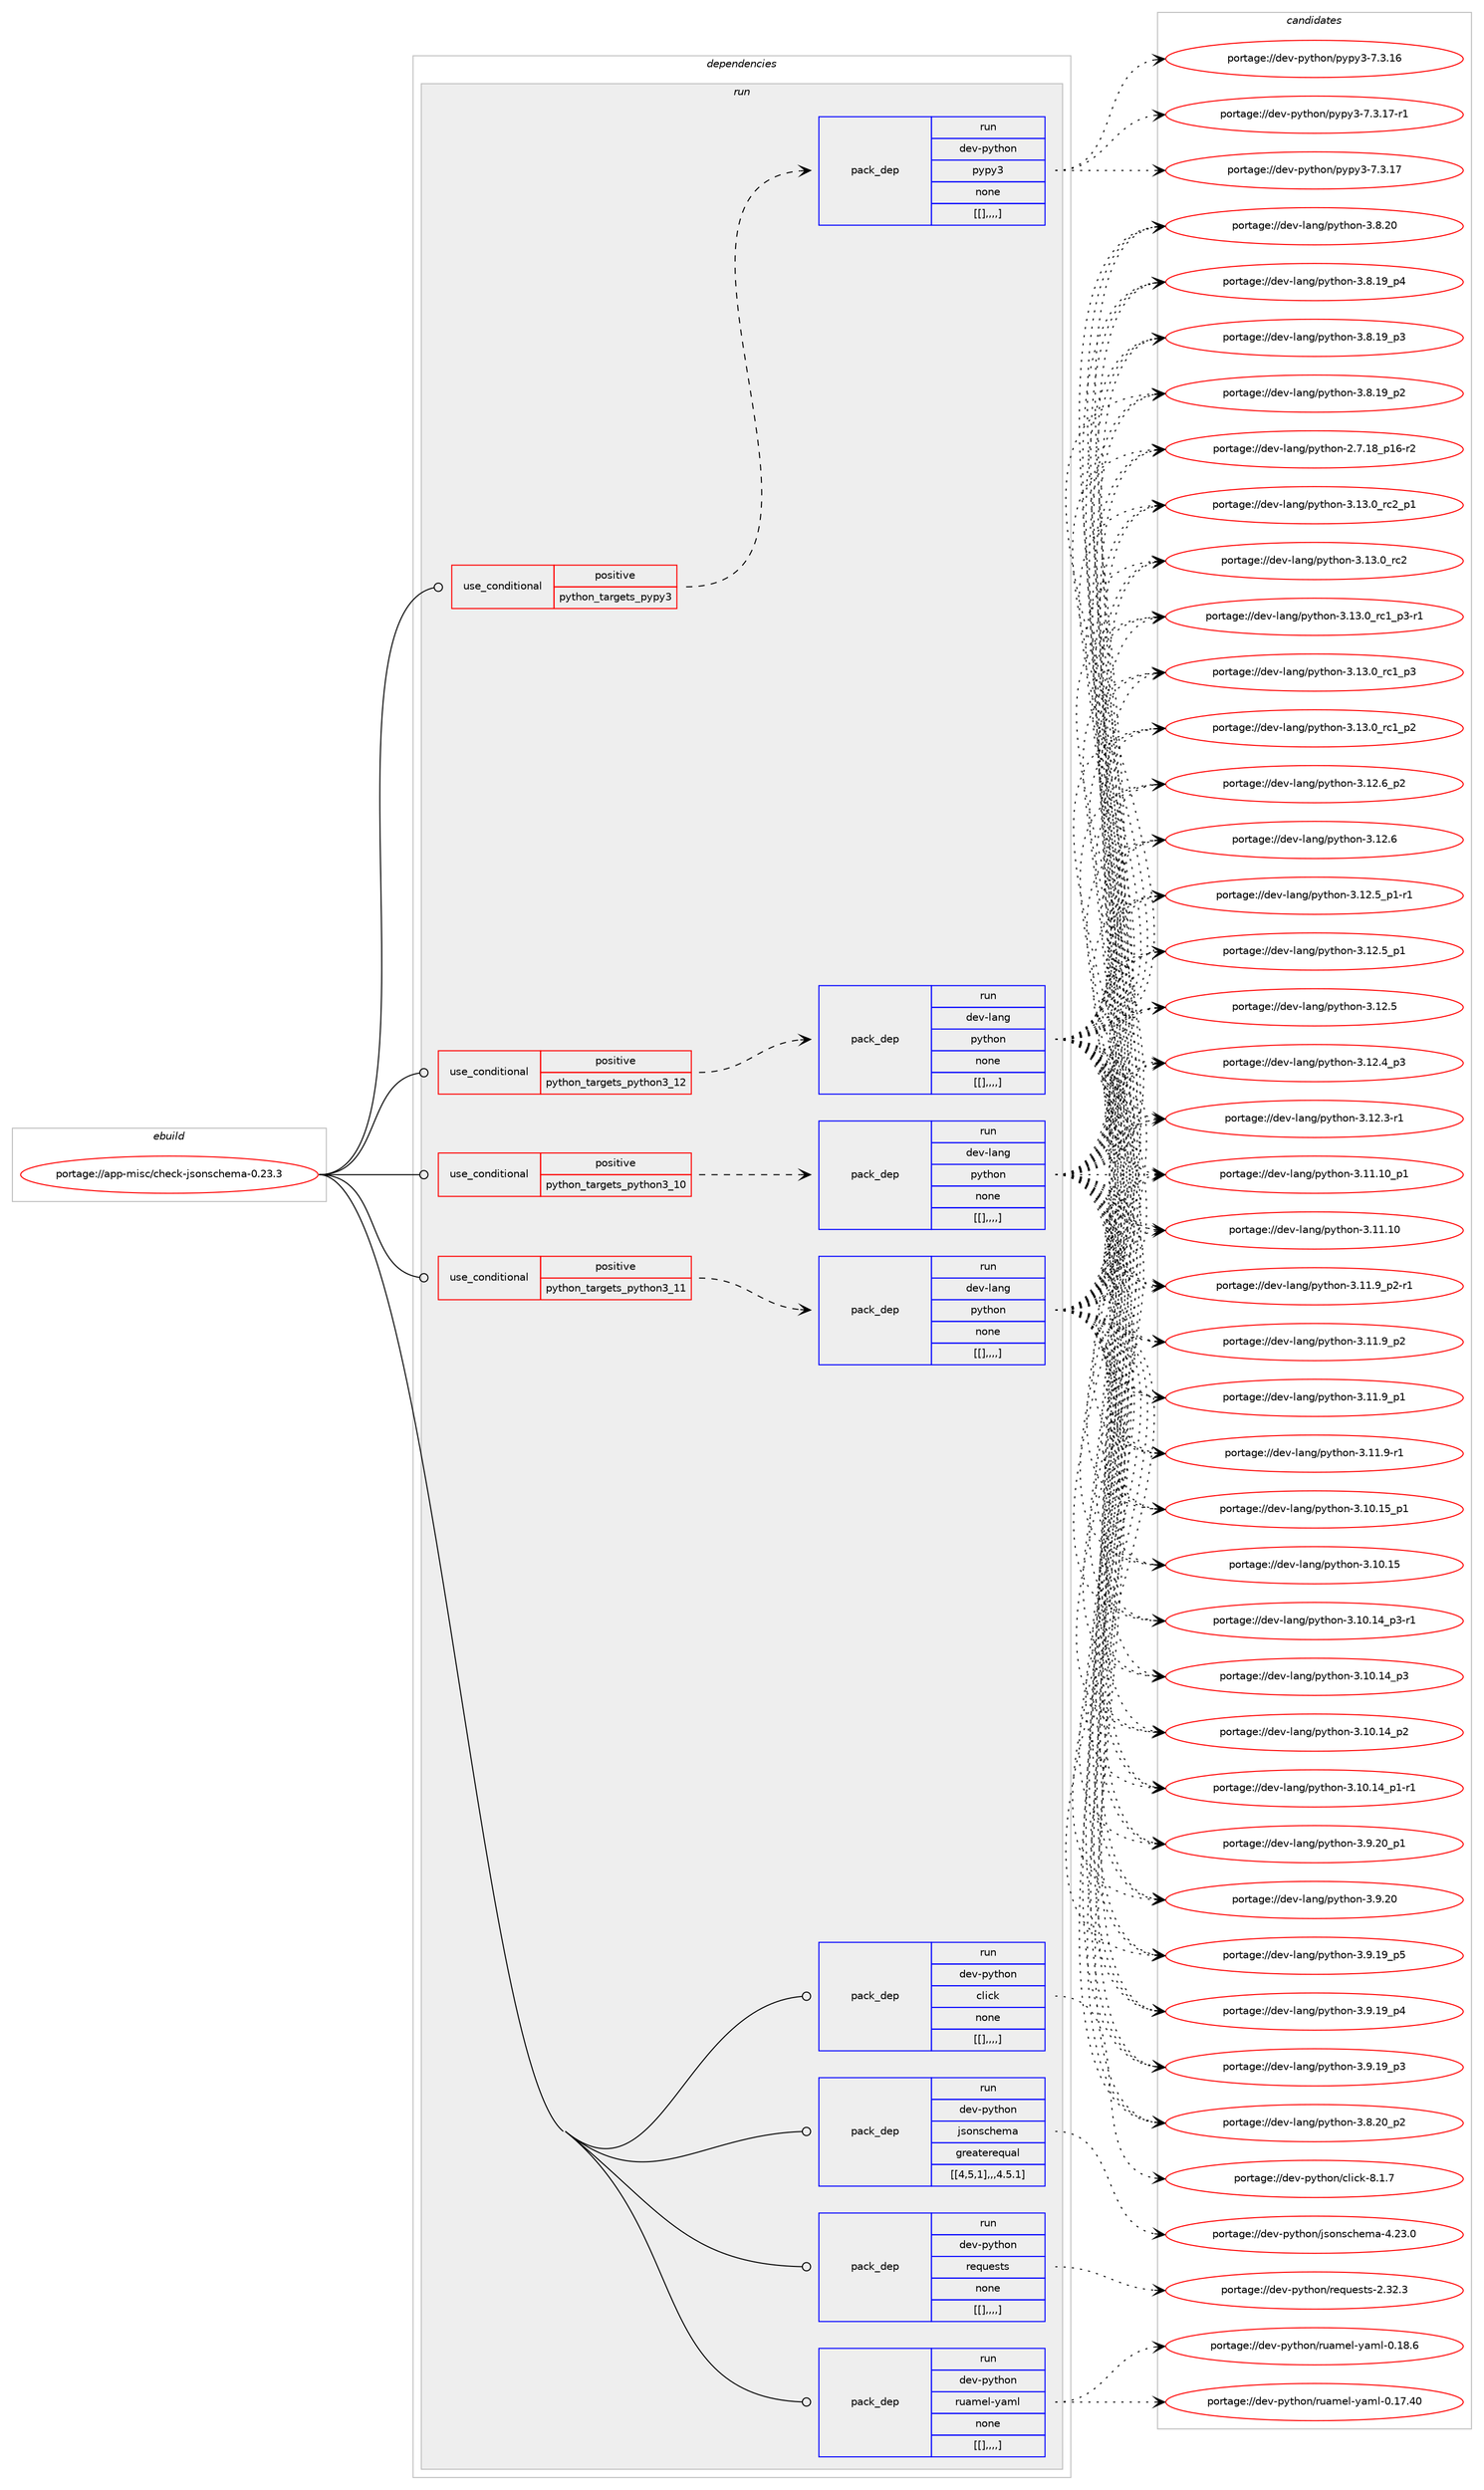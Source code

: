 digraph prolog {

# *************
# Graph options
# *************

newrank=true;
concentrate=true;
compound=true;
graph [rankdir=LR,fontname=Helvetica,fontsize=10,ranksep=1.5];#, ranksep=2.5, nodesep=0.2];
edge  [arrowhead=vee];
node  [fontname=Helvetica,fontsize=10];

# **********
# The ebuild
# **********

subgraph cluster_leftcol {
color=gray;
label=<<i>ebuild</i>>;
id [label="portage://app-misc/check-jsonschema-0.23.3", color=red, width=4, href="../app-misc/check-jsonschema-0.23.3.svg"];
}

# ****************
# The dependencies
# ****************

subgraph cluster_midcol {
color=gray;
label=<<i>dependencies</i>>;
subgraph cluster_compile {
fillcolor="#eeeeee";
style=filled;
label=<<i>compile</i>>;
}
subgraph cluster_compileandrun {
fillcolor="#eeeeee";
style=filled;
label=<<i>compile and run</i>>;
}
subgraph cluster_run {
fillcolor="#eeeeee";
style=filled;
label=<<i>run</i>>;
subgraph cond12003 {
dependency40801 [label=<<TABLE BORDER="0" CELLBORDER="1" CELLSPACING="0" CELLPADDING="4"><TR><TD ROWSPAN="3" CELLPADDING="10">use_conditional</TD></TR><TR><TD>positive</TD></TR><TR><TD>python_targets_pypy3</TD></TR></TABLE>>, shape=none, color=red];
subgraph pack28410 {
dependency40802 [label=<<TABLE BORDER="0" CELLBORDER="1" CELLSPACING="0" CELLPADDING="4" WIDTH="220"><TR><TD ROWSPAN="6" CELLPADDING="30">pack_dep</TD></TR><TR><TD WIDTH="110">run</TD></TR><TR><TD>dev-python</TD></TR><TR><TD>pypy3</TD></TR><TR><TD>none</TD></TR><TR><TD>[[],,,,]</TD></TR></TABLE>>, shape=none, color=blue];
}
dependency40801:e -> dependency40802:w [weight=20,style="dashed",arrowhead="vee"];
}
id:e -> dependency40801:w [weight=20,style="solid",arrowhead="odot"];
subgraph cond12004 {
dependency40803 [label=<<TABLE BORDER="0" CELLBORDER="1" CELLSPACING="0" CELLPADDING="4"><TR><TD ROWSPAN="3" CELLPADDING="10">use_conditional</TD></TR><TR><TD>positive</TD></TR><TR><TD>python_targets_python3_10</TD></TR></TABLE>>, shape=none, color=red];
subgraph pack28411 {
dependency40804 [label=<<TABLE BORDER="0" CELLBORDER="1" CELLSPACING="0" CELLPADDING="4" WIDTH="220"><TR><TD ROWSPAN="6" CELLPADDING="30">pack_dep</TD></TR><TR><TD WIDTH="110">run</TD></TR><TR><TD>dev-lang</TD></TR><TR><TD>python</TD></TR><TR><TD>none</TD></TR><TR><TD>[[],,,,]</TD></TR></TABLE>>, shape=none, color=blue];
}
dependency40803:e -> dependency40804:w [weight=20,style="dashed",arrowhead="vee"];
}
id:e -> dependency40803:w [weight=20,style="solid",arrowhead="odot"];
subgraph cond12005 {
dependency40805 [label=<<TABLE BORDER="0" CELLBORDER="1" CELLSPACING="0" CELLPADDING="4"><TR><TD ROWSPAN="3" CELLPADDING="10">use_conditional</TD></TR><TR><TD>positive</TD></TR><TR><TD>python_targets_python3_11</TD></TR></TABLE>>, shape=none, color=red];
subgraph pack28412 {
dependency40806 [label=<<TABLE BORDER="0" CELLBORDER="1" CELLSPACING="0" CELLPADDING="4" WIDTH="220"><TR><TD ROWSPAN="6" CELLPADDING="30">pack_dep</TD></TR><TR><TD WIDTH="110">run</TD></TR><TR><TD>dev-lang</TD></TR><TR><TD>python</TD></TR><TR><TD>none</TD></TR><TR><TD>[[],,,,]</TD></TR></TABLE>>, shape=none, color=blue];
}
dependency40805:e -> dependency40806:w [weight=20,style="dashed",arrowhead="vee"];
}
id:e -> dependency40805:w [weight=20,style="solid",arrowhead="odot"];
subgraph cond12006 {
dependency40807 [label=<<TABLE BORDER="0" CELLBORDER="1" CELLSPACING="0" CELLPADDING="4"><TR><TD ROWSPAN="3" CELLPADDING="10">use_conditional</TD></TR><TR><TD>positive</TD></TR><TR><TD>python_targets_python3_12</TD></TR></TABLE>>, shape=none, color=red];
subgraph pack28413 {
dependency40808 [label=<<TABLE BORDER="0" CELLBORDER="1" CELLSPACING="0" CELLPADDING="4" WIDTH="220"><TR><TD ROWSPAN="6" CELLPADDING="30">pack_dep</TD></TR><TR><TD WIDTH="110">run</TD></TR><TR><TD>dev-lang</TD></TR><TR><TD>python</TD></TR><TR><TD>none</TD></TR><TR><TD>[[],,,,]</TD></TR></TABLE>>, shape=none, color=blue];
}
dependency40807:e -> dependency40808:w [weight=20,style="dashed",arrowhead="vee"];
}
id:e -> dependency40807:w [weight=20,style="solid",arrowhead="odot"];
subgraph pack28414 {
dependency40809 [label=<<TABLE BORDER="0" CELLBORDER="1" CELLSPACING="0" CELLPADDING="4" WIDTH="220"><TR><TD ROWSPAN="6" CELLPADDING="30">pack_dep</TD></TR><TR><TD WIDTH="110">run</TD></TR><TR><TD>dev-python</TD></TR><TR><TD>click</TD></TR><TR><TD>none</TD></TR><TR><TD>[[],,,,]</TD></TR></TABLE>>, shape=none, color=blue];
}
id:e -> dependency40809:w [weight=20,style="solid",arrowhead="odot"];
subgraph pack28415 {
dependency40810 [label=<<TABLE BORDER="0" CELLBORDER="1" CELLSPACING="0" CELLPADDING="4" WIDTH="220"><TR><TD ROWSPAN="6" CELLPADDING="30">pack_dep</TD></TR><TR><TD WIDTH="110">run</TD></TR><TR><TD>dev-python</TD></TR><TR><TD>jsonschema</TD></TR><TR><TD>greaterequal</TD></TR><TR><TD>[[4,5,1],,,4.5.1]</TD></TR></TABLE>>, shape=none, color=blue];
}
id:e -> dependency40810:w [weight=20,style="solid",arrowhead="odot"];
subgraph pack28416 {
dependency40811 [label=<<TABLE BORDER="0" CELLBORDER="1" CELLSPACING="0" CELLPADDING="4" WIDTH="220"><TR><TD ROWSPAN="6" CELLPADDING="30">pack_dep</TD></TR><TR><TD WIDTH="110">run</TD></TR><TR><TD>dev-python</TD></TR><TR><TD>requests</TD></TR><TR><TD>none</TD></TR><TR><TD>[[],,,,]</TD></TR></TABLE>>, shape=none, color=blue];
}
id:e -> dependency40811:w [weight=20,style="solid",arrowhead="odot"];
subgraph pack28417 {
dependency40812 [label=<<TABLE BORDER="0" CELLBORDER="1" CELLSPACING="0" CELLPADDING="4" WIDTH="220"><TR><TD ROWSPAN="6" CELLPADDING="30">pack_dep</TD></TR><TR><TD WIDTH="110">run</TD></TR><TR><TD>dev-python</TD></TR><TR><TD>ruamel-yaml</TD></TR><TR><TD>none</TD></TR><TR><TD>[[],,,,]</TD></TR></TABLE>>, shape=none, color=blue];
}
id:e -> dependency40812:w [weight=20,style="solid",arrowhead="odot"];
}
}

# **************
# The candidates
# **************

subgraph cluster_choices {
rank=same;
color=gray;
label=<<i>candidates</i>>;

subgraph choice28410 {
color=black;
nodesep=1;
choice100101118451121211161041111104711212111212151455546514649554511449 [label="portage://dev-python/pypy3-7.3.17-r1", color=red, width=4,href="../dev-python/pypy3-7.3.17-r1.svg"];
choice10010111845112121116104111110471121211121215145554651464955 [label="portage://dev-python/pypy3-7.3.17", color=red, width=4,href="../dev-python/pypy3-7.3.17.svg"];
choice10010111845112121116104111110471121211121215145554651464954 [label="portage://dev-python/pypy3-7.3.16", color=red, width=4,href="../dev-python/pypy3-7.3.16.svg"];
dependency40802:e -> choice100101118451121211161041111104711212111212151455546514649554511449:w [style=dotted,weight="100"];
dependency40802:e -> choice10010111845112121116104111110471121211121215145554651464955:w [style=dotted,weight="100"];
dependency40802:e -> choice10010111845112121116104111110471121211121215145554651464954:w [style=dotted,weight="100"];
}
subgraph choice28411 {
color=black;
nodesep=1;
choice100101118451089711010347112121116104111110455146495146489511499509511249 [label="portage://dev-lang/python-3.13.0_rc2_p1", color=red, width=4,href="../dev-lang/python-3.13.0_rc2_p1.svg"];
choice10010111845108971101034711212111610411111045514649514648951149950 [label="portage://dev-lang/python-3.13.0_rc2", color=red, width=4,href="../dev-lang/python-3.13.0_rc2.svg"];
choice1001011184510897110103471121211161041111104551464951464895114994995112514511449 [label="portage://dev-lang/python-3.13.0_rc1_p3-r1", color=red, width=4,href="../dev-lang/python-3.13.0_rc1_p3-r1.svg"];
choice100101118451089711010347112121116104111110455146495146489511499499511251 [label="portage://dev-lang/python-3.13.0_rc1_p3", color=red, width=4,href="../dev-lang/python-3.13.0_rc1_p3.svg"];
choice100101118451089711010347112121116104111110455146495146489511499499511250 [label="portage://dev-lang/python-3.13.0_rc1_p2", color=red, width=4,href="../dev-lang/python-3.13.0_rc1_p2.svg"];
choice100101118451089711010347112121116104111110455146495046549511250 [label="portage://dev-lang/python-3.12.6_p2", color=red, width=4,href="../dev-lang/python-3.12.6_p2.svg"];
choice10010111845108971101034711212111610411111045514649504654 [label="portage://dev-lang/python-3.12.6", color=red, width=4,href="../dev-lang/python-3.12.6.svg"];
choice1001011184510897110103471121211161041111104551464950465395112494511449 [label="portage://dev-lang/python-3.12.5_p1-r1", color=red, width=4,href="../dev-lang/python-3.12.5_p1-r1.svg"];
choice100101118451089711010347112121116104111110455146495046539511249 [label="portage://dev-lang/python-3.12.5_p1", color=red, width=4,href="../dev-lang/python-3.12.5_p1.svg"];
choice10010111845108971101034711212111610411111045514649504653 [label="portage://dev-lang/python-3.12.5", color=red, width=4,href="../dev-lang/python-3.12.5.svg"];
choice100101118451089711010347112121116104111110455146495046529511251 [label="portage://dev-lang/python-3.12.4_p3", color=red, width=4,href="../dev-lang/python-3.12.4_p3.svg"];
choice100101118451089711010347112121116104111110455146495046514511449 [label="portage://dev-lang/python-3.12.3-r1", color=red, width=4,href="../dev-lang/python-3.12.3-r1.svg"];
choice10010111845108971101034711212111610411111045514649494649489511249 [label="portage://dev-lang/python-3.11.10_p1", color=red, width=4,href="../dev-lang/python-3.11.10_p1.svg"];
choice1001011184510897110103471121211161041111104551464949464948 [label="portage://dev-lang/python-3.11.10", color=red, width=4,href="../dev-lang/python-3.11.10.svg"];
choice1001011184510897110103471121211161041111104551464949465795112504511449 [label="portage://dev-lang/python-3.11.9_p2-r1", color=red, width=4,href="../dev-lang/python-3.11.9_p2-r1.svg"];
choice100101118451089711010347112121116104111110455146494946579511250 [label="portage://dev-lang/python-3.11.9_p2", color=red, width=4,href="../dev-lang/python-3.11.9_p2.svg"];
choice100101118451089711010347112121116104111110455146494946579511249 [label="portage://dev-lang/python-3.11.9_p1", color=red, width=4,href="../dev-lang/python-3.11.9_p1.svg"];
choice100101118451089711010347112121116104111110455146494946574511449 [label="portage://dev-lang/python-3.11.9-r1", color=red, width=4,href="../dev-lang/python-3.11.9-r1.svg"];
choice10010111845108971101034711212111610411111045514649484649539511249 [label="portage://dev-lang/python-3.10.15_p1", color=red, width=4,href="../dev-lang/python-3.10.15_p1.svg"];
choice1001011184510897110103471121211161041111104551464948464953 [label="portage://dev-lang/python-3.10.15", color=red, width=4,href="../dev-lang/python-3.10.15.svg"];
choice100101118451089711010347112121116104111110455146494846495295112514511449 [label="portage://dev-lang/python-3.10.14_p3-r1", color=red, width=4,href="../dev-lang/python-3.10.14_p3-r1.svg"];
choice10010111845108971101034711212111610411111045514649484649529511251 [label="portage://dev-lang/python-3.10.14_p3", color=red, width=4,href="../dev-lang/python-3.10.14_p3.svg"];
choice10010111845108971101034711212111610411111045514649484649529511250 [label="portage://dev-lang/python-3.10.14_p2", color=red, width=4,href="../dev-lang/python-3.10.14_p2.svg"];
choice100101118451089711010347112121116104111110455146494846495295112494511449 [label="portage://dev-lang/python-3.10.14_p1-r1", color=red, width=4,href="../dev-lang/python-3.10.14_p1-r1.svg"];
choice100101118451089711010347112121116104111110455146574650489511249 [label="portage://dev-lang/python-3.9.20_p1", color=red, width=4,href="../dev-lang/python-3.9.20_p1.svg"];
choice10010111845108971101034711212111610411111045514657465048 [label="portage://dev-lang/python-3.9.20", color=red, width=4,href="../dev-lang/python-3.9.20.svg"];
choice100101118451089711010347112121116104111110455146574649579511253 [label="portage://dev-lang/python-3.9.19_p5", color=red, width=4,href="../dev-lang/python-3.9.19_p5.svg"];
choice100101118451089711010347112121116104111110455146574649579511252 [label="portage://dev-lang/python-3.9.19_p4", color=red, width=4,href="../dev-lang/python-3.9.19_p4.svg"];
choice100101118451089711010347112121116104111110455146574649579511251 [label="portage://dev-lang/python-3.9.19_p3", color=red, width=4,href="../dev-lang/python-3.9.19_p3.svg"];
choice100101118451089711010347112121116104111110455146564650489511250 [label="portage://dev-lang/python-3.8.20_p2", color=red, width=4,href="../dev-lang/python-3.8.20_p2.svg"];
choice10010111845108971101034711212111610411111045514656465048 [label="portage://dev-lang/python-3.8.20", color=red, width=4,href="../dev-lang/python-3.8.20.svg"];
choice100101118451089711010347112121116104111110455146564649579511252 [label="portage://dev-lang/python-3.8.19_p4", color=red, width=4,href="../dev-lang/python-3.8.19_p4.svg"];
choice100101118451089711010347112121116104111110455146564649579511251 [label="portage://dev-lang/python-3.8.19_p3", color=red, width=4,href="../dev-lang/python-3.8.19_p3.svg"];
choice100101118451089711010347112121116104111110455146564649579511250 [label="portage://dev-lang/python-3.8.19_p2", color=red, width=4,href="../dev-lang/python-3.8.19_p2.svg"];
choice100101118451089711010347112121116104111110455046554649569511249544511450 [label="portage://dev-lang/python-2.7.18_p16-r2", color=red, width=4,href="../dev-lang/python-2.7.18_p16-r2.svg"];
dependency40804:e -> choice100101118451089711010347112121116104111110455146495146489511499509511249:w [style=dotted,weight="100"];
dependency40804:e -> choice10010111845108971101034711212111610411111045514649514648951149950:w [style=dotted,weight="100"];
dependency40804:e -> choice1001011184510897110103471121211161041111104551464951464895114994995112514511449:w [style=dotted,weight="100"];
dependency40804:e -> choice100101118451089711010347112121116104111110455146495146489511499499511251:w [style=dotted,weight="100"];
dependency40804:e -> choice100101118451089711010347112121116104111110455146495146489511499499511250:w [style=dotted,weight="100"];
dependency40804:e -> choice100101118451089711010347112121116104111110455146495046549511250:w [style=dotted,weight="100"];
dependency40804:e -> choice10010111845108971101034711212111610411111045514649504654:w [style=dotted,weight="100"];
dependency40804:e -> choice1001011184510897110103471121211161041111104551464950465395112494511449:w [style=dotted,weight="100"];
dependency40804:e -> choice100101118451089711010347112121116104111110455146495046539511249:w [style=dotted,weight="100"];
dependency40804:e -> choice10010111845108971101034711212111610411111045514649504653:w [style=dotted,weight="100"];
dependency40804:e -> choice100101118451089711010347112121116104111110455146495046529511251:w [style=dotted,weight="100"];
dependency40804:e -> choice100101118451089711010347112121116104111110455146495046514511449:w [style=dotted,weight="100"];
dependency40804:e -> choice10010111845108971101034711212111610411111045514649494649489511249:w [style=dotted,weight="100"];
dependency40804:e -> choice1001011184510897110103471121211161041111104551464949464948:w [style=dotted,weight="100"];
dependency40804:e -> choice1001011184510897110103471121211161041111104551464949465795112504511449:w [style=dotted,weight="100"];
dependency40804:e -> choice100101118451089711010347112121116104111110455146494946579511250:w [style=dotted,weight="100"];
dependency40804:e -> choice100101118451089711010347112121116104111110455146494946579511249:w [style=dotted,weight="100"];
dependency40804:e -> choice100101118451089711010347112121116104111110455146494946574511449:w [style=dotted,weight="100"];
dependency40804:e -> choice10010111845108971101034711212111610411111045514649484649539511249:w [style=dotted,weight="100"];
dependency40804:e -> choice1001011184510897110103471121211161041111104551464948464953:w [style=dotted,weight="100"];
dependency40804:e -> choice100101118451089711010347112121116104111110455146494846495295112514511449:w [style=dotted,weight="100"];
dependency40804:e -> choice10010111845108971101034711212111610411111045514649484649529511251:w [style=dotted,weight="100"];
dependency40804:e -> choice10010111845108971101034711212111610411111045514649484649529511250:w [style=dotted,weight="100"];
dependency40804:e -> choice100101118451089711010347112121116104111110455146494846495295112494511449:w [style=dotted,weight="100"];
dependency40804:e -> choice100101118451089711010347112121116104111110455146574650489511249:w [style=dotted,weight="100"];
dependency40804:e -> choice10010111845108971101034711212111610411111045514657465048:w [style=dotted,weight="100"];
dependency40804:e -> choice100101118451089711010347112121116104111110455146574649579511253:w [style=dotted,weight="100"];
dependency40804:e -> choice100101118451089711010347112121116104111110455146574649579511252:w [style=dotted,weight="100"];
dependency40804:e -> choice100101118451089711010347112121116104111110455146574649579511251:w [style=dotted,weight="100"];
dependency40804:e -> choice100101118451089711010347112121116104111110455146564650489511250:w [style=dotted,weight="100"];
dependency40804:e -> choice10010111845108971101034711212111610411111045514656465048:w [style=dotted,weight="100"];
dependency40804:e -> choice100101118451089711010347112121116104111110455146564649579511252:w [style=dotted,weight="100"];
dependency40804:e -> choice100101118451089711010347112121116104111110455146564649579511251:w [style=dotted,weight="100"];
dependency40804:e -> choice100101118451089711010347112121116104111110455146564649579511250:w [style=dotted,weight="100"];
dependency40804:e -> choice100101118451089711010347112121116104111110455046554649569511249544511450:w [style=dotted,weight="100"];
}
subgraph choice28412 {
color=black;
nodesep=1;
choice100101118451089711010347112121116104111110455146495146489511499509511249 [label="portage://dev-lang/python-3.13.0_rc2_p1", color=red, width=4,href="../dev-lang/python-3.13.0_rc2_p1.svg"];
choice10010111845108971101034711212111610411111045514649514648951149950 [label="portage://dev-lang/python-3.13.0_rc2", color=red, width=4,href="../dev-lang/python-3.13.0_rc2.svg"];
choice1001011184510897110103471121211161041111104551464951464895114994995112514511449 [label="portage://dev-lang/python-3.13.0_rc1_p3-r1", color=red, width=4,href="../dev-lang/python-3.13.0_rc1_p3-r1.svg"];
choice100101118451089711010347112121116104111110455146495146489511499499511251 [label="portage://dev-lang/python-3.13.0_rc1_p3", color=red, width=4,href="../dev-lang/python-3.13.0_rc1_p3.svg"];
choice100101118451089711010347112121116104111110455146495146489511499499511250 [label="portage://dev-lang/python-3.13.0_rc1_p2", color=red, width=4,href="../dev-lang/python-3.13.0_rc1_p2.svg"];
choice100101118451089711010347112121116104111110455146495046549511250 [label="portage://dev-lang/python-3.12.6_p2", color=red, width=4,href="../dev-lang/python-3.12.6_p2.svg"];
choice10010111845108971101034711212111610411111045514649504654 [label="portage://dev-lang/python-3.12.6", color=red, width=4,href="../dev-lang/python-3.12.6.svg"];
choice1001011184510897110103471121211161041111104551464950465395112494511449 [label="portage://dev-lang/python-3.12.5_p1-r1", color=red, width=4,href="../dev-lang/python-3.12.5_p1-r1.svg"];
choice100101118451089711010347112121116104111110455146495046539511249 [label="portage://dev-lang/python-3.12.5_p1", color=red, width=4,href="../dev-lang/python-3.12.5_p1.svg"];
choice10010111845108971101034711212111610411111045514649504653 [label="portage://dev-lang/python-3.12.5", color=red, width=4,href="../dev-lang/python-3.12.5.svg"];
choice100101118451089711010347112121116104111110455146495046529511251 [label="portage://dev-lang/python-3.12.4_p3", color=red, width=4,href="../dev-lang/python-3.12.4_p3.svg"];
choice100101118451089711010347112121116104111110455146495046514511449 [label="portage://dev-lang/python-3.12.3-r1", color=red, width=4,href="../dev-lang/python-3.12.3-r1.svg"];
choice10010111845108971101034711212111610411111045514649494649489511249 [label="portage://dev-lang/python-3.11.10_p1", color=red, width=4,href="../dev-lang/python-3.11.10_p1.svg"];
choice1001011184510897110103471121211161041111104551464949464948 [label="portage://dev-lang/python-3.11.10", color=red, width=4,href="../dev-lang/python-3.11.10.svg"];
choice1001011184510897110103471121211161041111104551464949465795112504511449 [label="portage://dev-lang/python-3.11.9_p2-r1", color=red, width=4,href="../dev-lang/python-3.11.9_p2-r1.svg"];
choice100101118451089711010347112121116104111110455146494946579511250 [label="portage://dev-lang/python-3.11.9_p2", color=red, width=4,href="../dev-lang/python-3.11.9_p2.svg"];
choice100101118451089711010347112121116104111110455146494946579511249 [label="portage://dev-lang/python-3.11.9_p1", color=red, width=4,href="../dev-lang/python-3.11.9_p1.svg"];
choice100101118451089711010347112121116104111110455146494946574511449 [label="portage://dev-lang/python-3.11.9-r1", color=red, width=4,href="../dev-lang/python-3.11.9-r1.svg"];
choice10010111845108971101034711212111610411111045514649484649539511249 [label="portage://dev-lang/python-3.10.15_p1", color=red, width=4,href="../dev-lang/python-3.10.15_p1.svg"];
choice1001011184510897110103471121211161041111104551464948464953 [label="portage://dev-lang/python-3.10.15", color=red, width=4,href="../dev-lang/python-3.10.15.svg"];
choice100101118451089711010347112121116104111110455146494846495295112514511449 [label="portage://dev-lang/python-3.10.14_p3-r1", color=red, width=4,href="../dev-lang/python-3.10.14_p3-r1.svg"];
choice10010111845108971101034711212111610411111045514649484649529511251 [label="portage://dev-lang/python-3.10.14_p3", color=red, width=4,href="../dev-lang/python-3.10.14_p3.svg"];
choice10010111845108971101034711212111610411111045514649484649529511250 [label="portage://dev-lang/python-3.10.14_p2", color=red, width=4,href="../dev-lang/python-3.10.14_p2.svg"];
choice100101118451089711010347112121116104111110455146494846495295112494511449 [label="portage://dev-lang/python-3.10.14_p1-r1", color=red, width=4,href="../dev-lang/python-3.10.14_p1-r1.svg"];
choice100101118451089711010347112121116104111110455146574650489511249 [label="portage://dev-lang/python-3.9.20_p1", color=red, width=4,href="../dev-lang/python-3.9.20_p1.svg"];
choice10010111845108971101034711212111610411111045514657465048 [label="portage://dev-lang/python-3.9.20", color=red, width=4,href="../dev-lang/python-3.9.20.svg"];
choice100101118451089711010347112121116104111110455146574649579511253 [label="portage://dev-lang/python-3.9.19_p5", color=red, width=4,href="../dev-lang/python-3.9.19_p5.svg"];
choice100101118451089711010347112121116104111110455146574649579511252 [label="portage://dev-lang/python-3.9.19_p4", color=red, width=4,href="../dev-lang/python-3.9.19_p4.svg"];
choice100101118451089711010347112121116104111110455146574649579511251 [label="portage://dev-lang/python-3.9.19_p3", color=red, width=4,href="../dev-lang/python-3.9.19_p3.svg"];
choice100101118451089711010347112121116104111110455146564650489511250 [label="portage://dev-lang/python-3.8.20_p2", color=red, width=4,href="../dev-lang/python-3.8.20_p2.svg"];
choice10010111845108971101034711212111610411111045514656465048 [label="portage://dev-lang/python-3.8.20", color=red, width=4,href="../dev-lang/python-3.8.20.svg"];
choice100101118451089711010347112121116104111110455146564649579511252 [label="portage://dev-lang/python-3.8.19_p4", color=red, width=4,href="../dev-lang/python-3.8.19_p4.svg"];
choice100101118451089711010347112121116104111110455146564649579511251 [label="portage://dev-lang/python-3.8.19_p3", color=red, width=4,href="../dev-lang/python-3.8.19_p3.svg"];
choice100101118451089711010347112121116104111110455146564649579511250 [label="portage://dev-lang/python-3.8.19_p2", color=red, width=4,href="../dev-lang/python-3.8.19_p2.svg"];
choice100101118451089711010347112121116104111110455046554649569511249544511450 [label="portage://dev-lang/python-2.7.18_p16-r2", color=red, width=4,href="../dev-lang/python-2.7.18_p16-r2.svg"];
dependency40806:e -> choice100101118451089711010347112121116104111110455146495146489511499509511249:w [style=dotted,weight="100"];
dependency40806:e -> choice10010111845108971101034711212111610411111045514649514648951149950:w [style=dotted,weight="100"];
dependency40806:e -> choice1001011184510897110103471121211161041111104551464951464895114994995112514511449:w [style=dotted,weight="100"];
dependency40806:e -> choice100101118451089711010347112121116104111110455146495146489511499499511251:w [style=dotted,weight="100"];
dependency40806:e -> choice100101118451089711010347112121116104111110455146495146489511499499511250:w [style=dotted,weight="100"];
dependency40806:e -> choice100101118451089711010347112121116104111110455146495046549511250:w [style=dotted,weight="100"];
dependency40806:e -> choice10010111845108971101034711212111610411111045514649504654:w [style=dotted,weight="100"];
dependency40806:e -> choice1001011184510897110103471121211161041111104551464950465395112494511449:w [style=dotted,weight="100"];
dependency40806:e -> choice100101118451089711010347112121116104111110455146495046539511249:w [style=dotted,weight="100"];
dependency40806:e -> choice10010111845108971101034711212111610411111045514649504653:w [style=dotted,weight="100"];
dependency40806:e -> choice100101118451089711010347112121116104111110455146495046529511251:w [style=dotted,weight="100"];
dependency40806:e -> choice100101118451089711010347112121116104111110455146495046514511449:w [style=dotted,weight="100"];
dependency40806:e -> choice10010111845108971101034711212111610411111045514649494649489511249:w [style=dotted,weight="100"];
dependency40806:e -> choice1001011184510897110103471121211161041111104551464949464948:w [style=dotted,weight="100"];
dependency40806:e -> choice1001011184510897110103471121211161041111104551464949465795112504511449:w [style=dotted,weight="100"];
dependency40806:e -> choice100101118451089711010347112121116104111110455146494946579511250:w [style=dotted,weight="100"];
dependency40806:e -> choice100101118451089711010347112121116104111110455146494946579511249:w [style=dotted,weight="100"];
dependency40806:e -> choice100101118451089711010347112121116104111110455146494946574511449:w [style=dotted,weight="100"];
dependency40806:e -> choice10010111845108971101034711212111610411111045514649484649539511249:w [style=dotted,weight="100"];
dependency40806:e -> choice1001011184510897110103471121211161041111104551464948464953:w [style=dotted,weight="100"];
dependency40806:e -> choice100101118451089711010347112121116104111110455146494846495295112514511449:w [style=dotted,weight="100"];
dependency40806:e -> choice10010111845108971101034711212111610411111045514649484649529511251:w [style=dotted,weight="100"];
dependency40806:e -> choice10010111845108971101034711212111610411111045514649484649529511250:w [style=dotted,weight="100"];
dependency40806:e -> choice100101118451089711010347112121116104111110455146494846495295112494511449:w [style=dotted,weight="100"];
dependency40806:e -> choice100101118451089711010347112121116104111110455146574650489511249:w [style=dotted,weight="100"];
dependency40806:e -> choice10010111845108971101034711212111610411111045514657465048:w [style=dotted,weight="100"];
dependency40806:e -> choice100101118451089711010347112121116104111110455146574649579511253:w [style=dotted,weight="100"];
dependency40806:e -> choice100101118451089711010347112121116104111110455146574649579511252:w [style=dotted,weight="100"];
dependency40806:e -> choice100101118451089711010347112121116104111110455146574649579511251:w [style=dotted,weight="100"];
dependency40806:e -> choice100101118451089711010347112121116104111110455146564650489511250:w [style=dotted,weight="100"];
dependency40806:e -> choice10010111845108971101034711212111610411111045514656465048:w [style=dotted,weight="100"];
dependency40806:e -> choice100101118451089711010347112121116104111110455146564649579511252:w [style=dotted,weight="100"];
dependency40806:e -> choice100101118451089711010347112121116104111110455146564649579511251:w [style=dotted,weight="100"];
dependency40806:e -> choice100101118451089711010347112121116104111110455146564649579511250:w [style=dotted,weight="100"];
dependency40806:e -> choice100101118451089711010347112121116104111110455046554649569511249544511450:w [style=dotted,weight="100"];
}
subgraph choice28413 {
color=black;
nodesep=1;
choice100101118451089711010347112121116104111110455146495146489511499509511249 [label="portage://dev-lang/python-3.13.0_rc2_p1", color=red, width=4,href="../dev-lang/python-3.13.0_rc2_p1.svg"];
choice10010111845108971101034711212111610411111045514649514648951149950 [label="portage://dev-lang/python-3.13.0_rc2", color=red, width=4,href="../dev-lang/python-3.13.0_rc2.svg"];
choice1001011184510897110103471121211161041111104551464951464895114994995112514511449 [label="portage://dev-lang/python-3.13.0_rc1_p3-r1", color=red, width=4,href="../dev-lang/python-3.13.0_rc1_p3-r1.svg"];
choice100101118451089711010347112121116104111110455146495146489511499499511251 [label="portage://dev-lang/python-3.13.0_rc1_p3", color=red, width=4,href="../dev-lang/python-3.13.0_rc1_p3.svg"];
choice100101118451089711010347112121116104111110455146495146489511499499511250 [label="portage://dev-lang/python-3.13.0_rc1_p2", color=red, width=4,href="../dev-lang/python-3.13.0_rc1_p2.svg"];
choice100101118451089711010347112121116104111110455146495046549511250 [label="portage://dev-lang/python-3.12.6_p2", color=red, width=4,href="../dev-lang/python-3.12.6_p2.svg"];
choice10010111845108971101034711212111610411111045514649504654 [label="portage://dev-lang/python-3.12.6", color=red, width=4,href="../dev-lang/python-3.12.6.svg"];
choice1001011184510897110103471121211161041111104551464950465395112494511449 [label="portage://dev-lang/python-3.12.5_p1-r1", color=red, width=4,href="../dev-lang/python-3.12.5_p1-r1.svg"];
choice100101118451089711010347112121116104111110455146495046539511249 [label="portage://dev-lang/python-3.12.5_p1", color=red, width=4,href="../dev-lang/python-3.12.5_p1.svg"];
choice10010111845108971101034711212111610411111045514649504653 [label="portage://dev-lang/python-3.12.5", color=red, width=4,href="../dev-lang/python-3.12.5.svg"];
choice100101118451089711010347112121116104111110455146495046529511251 [label="portage://dev-lang/python-3.12.4_p3", color=red, width=4,href="../dev-lang/python-3.12.4_p3.svg"];
choice100101118451089711010347112121116104111110455146495046514511449 [label="portage://dev-lang/python-3.12.3-r1", color=red, width=4,href="../dev-lang/python-3.12.3-r1.svg"];
choice10010111845108971101034711212111610411111045514649494649489511249 [label="portage://dev-lang/python-3.11.10_p1", color=red, width=4,href="../dev-lang/python-3.11.10_p1.svg"];
choice1001011184510897110103471121211161041111104551464949464948 [label="portage://dev-lang/python-3.11.10", color=red, width=4,href="../dev-lang/python-3.11.10.svg"];
choice1001011184510897110103471121211161041111104551464949465795112504511449 [label="portage://dev-lang/python-3.11.9_p2-r1", color=red, width=4,href="../dev-lang/python-3.11.9_p2-r1.svg"];
choice100101118451089711010347112121116104111110455146494946579511250 [label="portage://dev-lang/python-3.11.9_p2", color=red, width=4,href="../dev-lang/python-3.11.9_p2.svg"];
choice100101118451089711010347112121116104111110455146494946579511249 [label="portage://dev-lang/python-3.11.9_p1", color=red, width=4,href="../dev-lang/python-3.11.9_p1.svg"];
choice100101118451089711010347112121116104111110455146494946574511449 [label="portage://dev-lang/python-3.11.9-r1", color=red, width=4,href="../dev-lang/python-3.11.9-r1.svg"];
choice10010111845108971101034711212111610411111045514649484649539511249 [label="portage://dev-lang/python-3.10.15_p1", color=red, width=4,href="../dev-lang/python-3.10.15_p1.svg"];
choice1001011184510897110103471121211161041111104551464948464953 [label="portage://dev-lang/python-3.10.15", color=red, width=4,href="../dev-lang/python-3.10.15.svg"];
choice100101118451089711010347112121116104111110455146494846495295112514511449 [label="portage://dev-lang/python-3.10.14_p3-r1", color=red, width=4,href="../dev-lang/python-3.10.14_p3-r1.svg"];
choice10010111845108971101034711212111610411111045514649484649529511251 [label="portage://dev-lang/python-3.10.14_p3", color=red, width=4,href="../dev-lang/python-3.10.14_p3.svg"];
choice10010111845108971101034711212111610411111045514649484649529511250 [label="portage://dev-lang/python-3.10.14_p2", color=red, width=4,href="../dev-lang/python-3.10.14_p2.svg"];
choice100101118451089711010347112121116104111110455146494846495295112494511449 [label="portage://dev-lang/python-3.10.14_p1-r1", color=red, width=4,href="../dev-lang/python-3.10.14_p1-r1.svg"];
choice100101118451089711010347112121116104111110455146574650489511249 [label="portage://dev-lang/python-3.9.20_p1", color=red, width=4,href="../dev-lang/python-3.9.20_p1.svg"];
choice10010111845108971101034711212111610411111045514657465048 [label="portage://dev-lang/python-3.9.20", color=red, width=4,href="../dev-lang/python-3.9.20.svg"];
choice100101118451089711010347112121116104111110455146574649579511253 [label="portage://dev-lang/python-3.9.19_p5", color=red, width=4,href="../dev-lang/python-3.9.19_p5.svg"];
choice100101118451089711010347112121116104111110455146574649579511252 [label="portage://dev-lang/python-3.9.19_p4", color=red, width=4,href="../dev-lang/python-3.9.19_p4.svg"];
choice100101118451089711010347112121116104111110455146574649579511251 [label="portage://dev-lang/python-3.9.19_p3", color=red, width=4,href="../dev-lang/python-3.9.19_p3.svg"];
choice100101118451089711010347112121116104111110455146564650489511250 [label="portage://dev-lang/python-3.8.20_p2", color=red, width=4,href="../dev-lang/python-3.8.20_p2.svg"];
choice10010111845108971101034711212111610411111045514656465048 [label="portage://dev-lang/python-3.8.20", color=red, width=4,href="../dev-lang/python-3.8.20.svg"];
choice100101118451089711010347112121116104111110455146564649579511252 [label="portage://dev-lang/python-3.8.19_p4", color=red, width=4,href="../dev-lang/python-3.8.19_p4.svg"];
choice100101118451089711010347112121116104111110455146564649579511251 [label="portage://dev-lang/python-3.8.19_p3", color=red, width=4,href="../dev-lang/python-3.8.19_p3.svg"];
choice100101118451089711010347112121116104111110455146564649579511250 [label="portage://dev-lang/python-3.8.19_p2", color=red, width=4,href="../dev-lang/python-3.8.19_p2.svg"];
choice100101118451089711010347112121116104111110455046554649569511249544511450 [label="portage://dev-lang/python-2.7.18_p16-r2", color=red, width=4,href="../dev-lang/python-2.7.18_p16-r2.svg"];
dependency40808:e -> choice100101118451089711010347112121116104111110455146495146489511499509511249:w [style=dotted,weight="100"];
dependency40808:e -> choice10010111845108971101034711212111610411111045514649514648951149950:w [style=dotted,weight="100"];
dependency40808:e -> choice1001011184510897110103471121211161041111104551464951464895114994995112514511449:w [style=dotted,weight="100"];
dependency40808:e -> choice100101118451089711010347112121116104111110455146495146489511499499511251:w [style=dotted,weight="100"];
dependency40808:e -> choice100101118451089711010347112121116104111110455146495146489511499499511250:w [style=dotted,weight="100"];
dependency40808:e -> choice100101118451089711010347112121116104111110455146495046549511250:w [style=dotted,weight="100"];
dependency40808:e -> choice10010111845108971101034711212111610411111045514649504654:w [style=dotted,weight="100"];
dependency40808:e -> choice1001011184510897110103471121211161041111104551464950465395112494511449:w [style=dotted,weight="100"];
dependency40808:e -> choice100101118451089711010347112121116104111110455146495046539511249:w [style=dotted,weight="100"];
dependency40808:e -> choice10010111845108971101034711212111610411111045514649504653:w [style=dotted,weight="100"];
dependency40808:e -> choice100101118451089711010347112121116104111110455146495046529511251:w [style=dotted,weight="100"];
dependency40808:e -> choice100101118451089711010347112121116104111110455146495046514511449:w [style=dotted,weight="100"];
dependency40808:e -> choice10010111845108971101034711212111610411111045514649494649489511249:w [style=dotted,weight="100"];
dependency40808:e -> choice1001011184510897110103471121211161041111104551464949464948:w [style=dotted,weight="100"];
dependency40808:e -> choice1001011184510897110103471121211161041111104551464949465795112504511449:w [style=dotted,weight="100"];
dependency40808:e -> choice100101118451089711010347112121116104111110455146494946579511250:w [style=dotted,weight="100"];
dependency40808:e -> choice100101118451089711010347112121116104111110455146494946579511249:w [style=dotted,weight="100"];
dependency40808:e -> choice100101118451089711010347112121116104111110455146494946574511449:w [style=dotted,weight="100"];
dependency40808:e -> choice10010111845108971101034711212111610411111045514649484649539511249:w [style=dotted,weight="100"];
dependency40808:e -> choice1001011184510897110103471121211161041111104551464948464953:w [style=dotted,weight="100"];
dependency40808:e -> choice100101118451089711010347112121116104111110455146494846495295112514511449:w [style=dotted,weight="100"];
dependency40808:e -> choice10010111845108971101034711212111610411111045514649484649529511251:w [style=dotted,weight="100"];
dependency40808:e -> choice10010111845108971101034711212111610411111045514649484649529511250:w [style=dotted,weight="100"];
dependency40808:e -> choice100101118451089711010347112121116104111110455146494846495295112494511449:w [style=dotted,weight="100"];
dependency40808:e -> choice100101118451089711010347112121116104111110455146574650489511249:w [style=dotted,weight="100"];
dependency40808:e -> choice10010111845108971101034711212111610411111045514657465048:w [style=dotted,weight="100"];
dependency40808:e -> choice100101118451089711010347112121116104111110455146574649579511253:w [style=dotted,weight="100"];
dependency40808:e -> choice100101118451089711010347112121116104111110455146574649579511252:w [style=dotted,weight="100"];
dependency40808:e -> choice100101118451089711010347112121116104111110455146574649579511251:w [style=dotted,weight="100"];
dependency40808:e -> choice100101118451089711010347112121116104111110455146564650489511250:w [style=dotted,weight="100"];
dependency40808:e -> choice10010111845108971101034711212111610411111045514656465048:w [style=dotted,weight="100"];
dependency40808:e -> choice100101118451089711010347112121116104111110455146564649579511252:w [style=dotted,weight="100"];
dependency40808:e -> choice100101118451089711010347112121116104111110455146564649579511251:w [style=dotted,weight="100"];
dependency40808:e -> choice100101118451089711010347112121116104111110455146564649579511250:w [style=dotted,weight="100"];
dependency40808:e -> choice100101118451089711010347112121116104111110455046554649569511249544511450:w [style=dotted,weight="100"];
}
subgraph choice28414 {
color=black;
nodesep=1;
choice10010111845112121116104111110479910810599107455646494655 [label="portage://dev-python/click-8.1.7", color=red, width=4,href="../dev-python/click-8.1.7.svg"];
dependency40809:e -> choice10010111845112121116104111110479910810599107455646494655:w [style=dotted,weight="100"];
}
subgraph choice28415 {
color=black;
nodesep=1;
choice1001011184511212111610411111047106115111110115991041011099745524650514648 [label="portage://dev-python/jsonschema-4.23.0", color=red, width=4,href="../dev-python/jsonschema-4.23.0.svg"];
dependency40810:e -> choice1001011184511212111610411111047106115111110115991041011099745524650514648:w [style=dotted,weight="100"];
}
subgraph choice28416 {
color=black;
nodesep=1;
choice100101118451121211161041111104711410111311710111511611545504651504651 [label="portage://dev-python/requests-2.32.3", color=red, width=4,href="../dev-python/requests-2.32.3.svg"];
dependency40811:e -> choice100101118451121211161041111104711410111311710111511611545504651504651:w [style=dotted,weight="100"];
}
subgraph choice28417 {
color=black;
nodesep=1;
choice100101118451121211161041111104711411797109101108451219710910845484649564654 [label="portage://dev-python/ruamel-yaml-0.18.6", color=red, width=4,href="../dev-python/ruamel-yaml-0.18.6.svg"];
choice10010111845112121116104111110471141179710910110845121971091084548464955465248 [label="portage://dev-python/ruamel-yaml-0.17.40", color=red, width=4,href="../dev-python/ruamel-yaml-0.17.40.svg"];
dependency40812:e -> choice100101118451121211161041111104711411797109101108451219710910845484649564654:w [style=dotted,weight="100"];
dependency40812:e -> choice10010111845112121116104111110471141179710910110845121971091084548464955465248:w [style=dotted,weight="100"];
}
}

}
